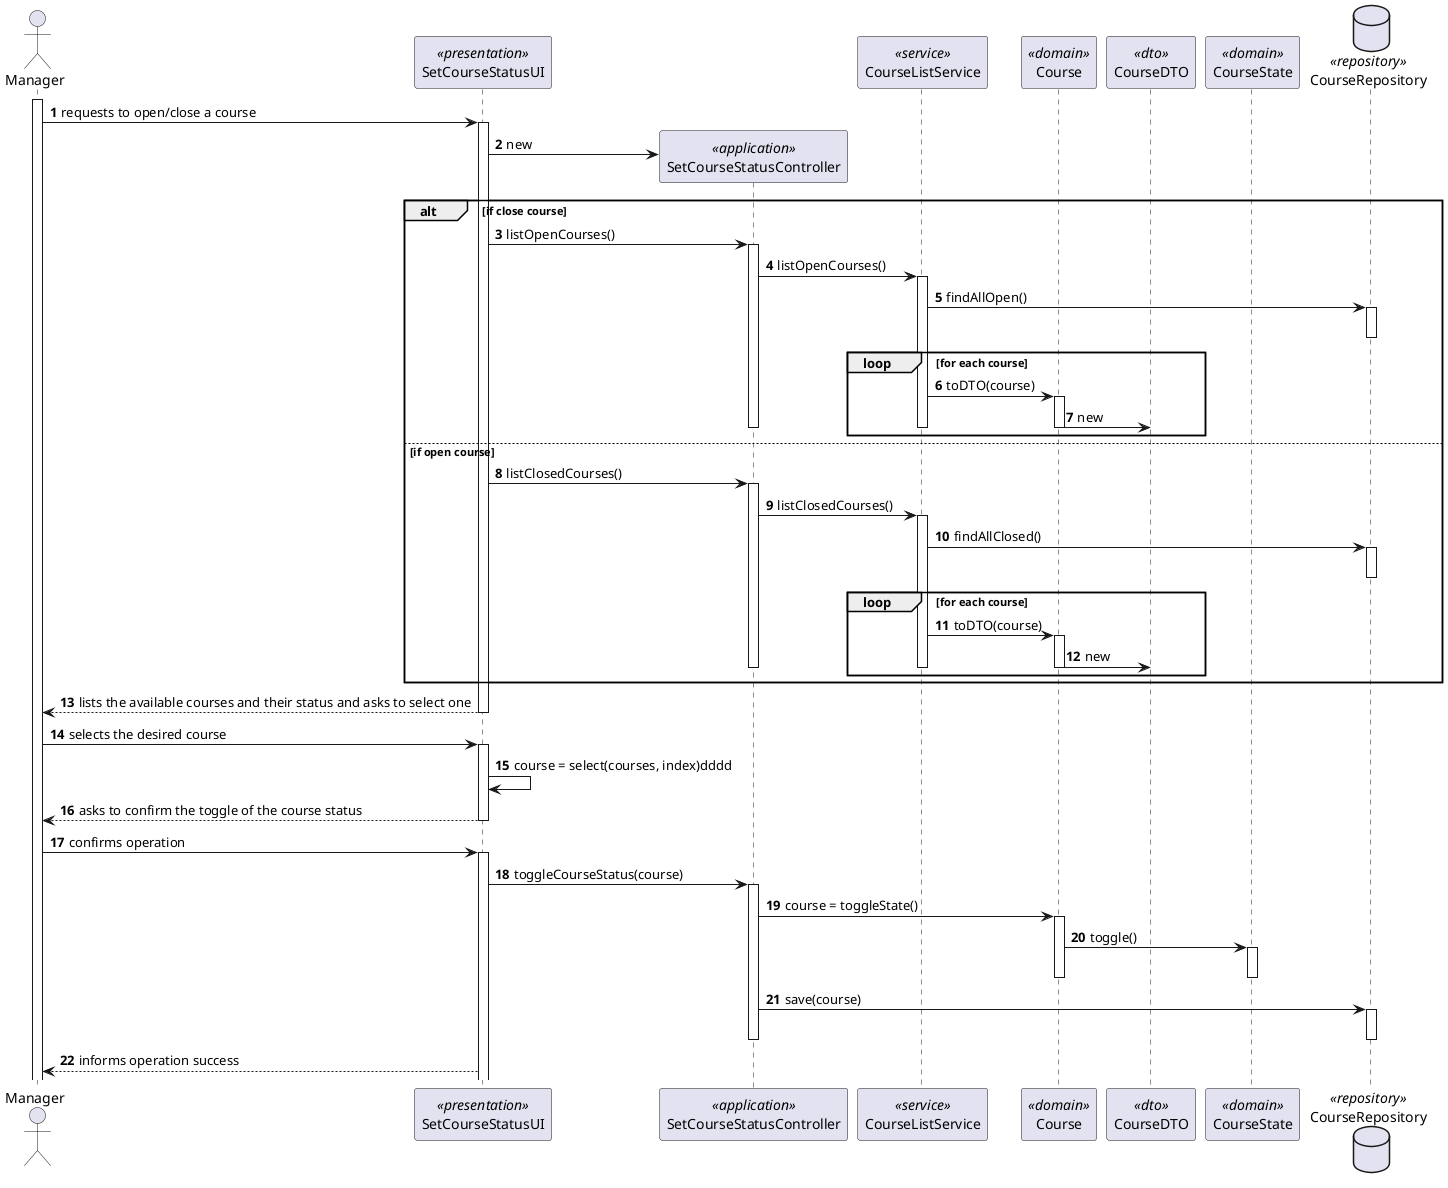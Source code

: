 @startuml US1004_SD
autonumber

actor "Manager" as M

participant "SetCourseStatusUI" as UI <<presentation>>
participant "SetCourseStatusController" as CTRL <<application>>
participant "CourseListService" as SRV <<service>>
participant "Course" as Course <<domain>>
participant "CourseDTO" as DTO <<dto>>
participant "CourseState" as CourseState <<domain>>


database CourseRepository as REPO <<repository>>

activate M

M -> UI: requests to open/close a course

activate UI

UI -> CTRL**: new

alt if close course
  UI -> CTRL: listOpenCourses()
  activate CTRL
  CTRL -> SRV: listOpenCourses()
  activate SRV
  SRV -> REPO: findAllOpen()
    activate REPO
    deactivate REPO
  loop for each course
    SRV -> Course : toDTO(course)
    activate Course
    Course -> DTO : new
    deactivate SRV
    deactivate Course
    deactivate CTRL
  end loop
else if open course
  UI -> CTRL: listClosedCourses()
  activate CTRL
  CTRL -> SRV: listClosedCourses()
  activate SRV
  SRV -> REPO: findAllClosed()
  activate REPO
  deactivate REPO
  loop for each course
    SRV -> Course : toDTO(course)
    activate Course
    Course -> DTO : new
    deactivate SRV
    deactivate Course
    deactivate CTRL
  end loop
end

UI --> M: lists the available courses and their status and asks to select one

deactivate UI

M -> UI: selects the desired course

activate UI

UI -> UI: course = select(courses, index)dddd
UI --> M: asks to confirm the toggle of the course status

deactivate UI

M -> UI: confirms operation

activate UI

UI -> CTRL: toggleCourseStatus(course)

activate CTRL

CTRL -> Course: course = toggleState()

activate Course

Course -> CourseState: toggle()

activate CourseState
deactivate CourseState
deactivate Course

CTRL -> REPO: save(course)

activate REPO
deactivate REPO
deactivate CTRL

UI --> M: informs operation success

@enduml

